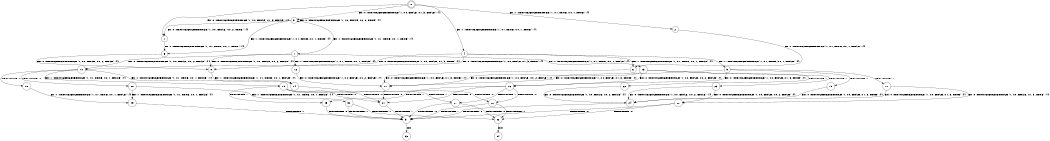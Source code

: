 digraph BCG {
size = "7, 10.5";
center = TRUE;
node [shape = circle];
0 [peripheries = 2];
0 -> 1 [label = "EX !0 !ATOMIC_EXCH_BRANCH (1, +0, FALSE, +1, 3, FALSE) !{}"];
0 -> 2 [label = "EX !1 !ATOMIC_EXCH_BRANCH (1, +1, TRUE, +0, 1, TRUE) !{}"];
0 -> 3 [label = "EX !0 !ATOMIC_EXCH_BRANCH (1, +0, FALSE, +1, 3, FALSE) !{}"];
0 -> 4 [label = "EX !1 !ATOMIC_EXCH_BRANCH (1, +1, TRUE, +0, 1, TRUE) !{}"];
1 -> 5 [label = "EX !1 !ATOMIC_EXCH_BRANCH (1, +1, TRUE, +0, 1, TRUE) !{}"];
2 -> 6 [label = "EX !1 !ATOMIC_EXCH_BRANCH (1, +1, TRUE, +0, 1, FALSE) !{}"];
3 -> 1 [label = "EX !0 !ATOMIC_EXCH_BRANCH (1, +0, FALSE, +0, 2, TRUE) !{}"];
3 -> 5 [label = "EX !1 !ATOMIC_EXCH_BRANCH (1, +1, TRUE, +0, 1, TRUE) !{}"];
3 -> 3 [label = "EX !0 !ATOMIC_EXCH_BRANCH (1, +0, FALSE, +0, 2, TRUE) !{}"];
3 -> 7 [label = "EX !1 !ATOMIC_EXCH_BRANCH (1, +1, TRUE, +0, 1, TRUE) !{}"];
4 -> 6 [label = "EX !1 !ATOMIC_EXCH_BRANCH (1, +1, TRUE, +0, 1, FALSE) !{}"];
4 -> 8 [label = "EX !0 !ATOMIC_EXCH_BRANCH (1, +0, FALSE, +1, 3, TRUE) !{}"];
4 -> 9 [label = "EX !1 !ATOMIC_EXCH_BRANCH (1, +1, TRUE, +0, 1, FALSE) !{}"];
4 -> 10 [label = "EX !0 !ATOMIC_EXCH_BRANCH (1, +0, FALSE, +1, 3, TRUE) !{}"];
5 -> 8 [label = "EX !0 !ATOMIC_EXCH_BRANCH (1, +0, FALSE, +0, 2, FALSE) !{}"];
6 -> 11 [label = "EX !0 !ATOMIC_EXCH_BRANCH (1, +0, FALSE, +1, 3, TRUE) !{}"];
7 -> 8 [label = "EX !0 !ATOMIC_EXCH_BRANCH (1, +0, FALSE, +0, 2, FALSE) !{}"];
7 -> 12 [label = "EX !1 !ATOMIC_EXCH_BRANCH (1, +1, TRUE, +0, 1, FALSE) !{}"];
7 -> 10 [label = "EX !0 !ATOMIC_EXCH_BRANCH (1, +0, FALSE, +0, 2, FALSE) !{}"];
7 -> 13 [label = "EX !1 !ATOMIC_EXCH_BRANCH (1, +1, TRUE, +0, 1, FALSE) !{}"];
8 -> 14 [label = "EX !1 !ATOMIC_EXCH_BRANCH (1, +1, TRUE, +0, 1, FALSE) !{}"];
9 -> 11 [label = "EX !0 !ATOMIC_EXCH_BRANCH (1, +0, FALSE, +1, 3, TRUE) !{}"];
9 -> 15 [label = "TERMINATE !1"];
9 -> 16 [label = "EX !0 !ATOMIC_EXCH_BRANCH (1, +0, FALSE, +1, 3, TRUE) !{}"];
9 -> 17 [label = "TERMINATE !1"];
10 -> 14 [label = "EX !1 !ATOMIC_EXCH_BRANCH (1, +1, TRUE, +0, 1, FALSE) !{}"];
10 -> 18 [label = "TERMINATE !0"];
10 -> 19 [label = "EX !1 !ATOMIC_EXCH_BRANCH (1, +1, TRUE, +0, 1, FALSE) !{}"];
10 -> 20 [label = "TERMINATE !0"];
11 -> 21 [label = "TERMINATE !0"];
12 -> 11 [label = "EX !0 !ATOMIC_EXCH_BRANCH (1, +0, FALSE, +0, 2, FALSE) !{}"];
13 -> 11 [label = "EX !0 !ATOMIC_EXCH_BRANCH (1, +0, FALSE, +0, 2, FALSE) !{}"];
13 -> 22 [label = "TERMINATE !1"];
13 -> 16 [label = "EX !0 !ATOMIC_EXCH_BRANCH (1, +0, FALSE, +0, 2, FALSE) !{}"];
13 -> 23 [label = "TERMINATE !1"];
14 -> 21 [label = "TERMINATE !0"];
15 -> 24 [label = "EX !0 !ATOMIC_EXCH_BRANCH (1, +0, FALSE, +1, 3, TRUE) !{}"];
16 -> 21 [label = "TERMINATE !0"];
16 -> 25 [label = "TERMINATE !1"];
16 -> 26 [label = "TERMINATE !0"];
16 -> 27 [label = "TERMINATE !1"];
17 -> 24 [label = "EX !0 !ATOMIC_EXCH_BRANCH (1, +0, FALSE, +1, 3, TRUE) !{}"];
17 -> 28 [label = "EX !0 !ATOMIC_EXCH_BRANCH (1, +0, FALSE, +1, 3, TRUE) !{}"];
18 -> 29 [label = "EX !1 !ATOMIC_EXCH_BRANCH (1, +1, TRUE, +0, 1, FALSE) !{}"];
19 -> 21 [label = "TERMINATE !0"];
19 -> 25 [label = "TERMINATE !1"];
19 -> 26 [label = "TERMINATE !0"];
19 -> 27 [label = "TERMINATE !1"];
20 -> 29 [label = "EX !1 !ATOMIC_EXCH_BRANCH (1, +1, TRUE, +0, 1, FALSE) !{}"];
20 -> 30 [label = "EX !1 !ATOMIC_EXCH_BRANCH (1, +1, TRUE, +0, 1, FALSE) !{}"];
21 -> 31 [label = "TERMINATE !1"];
22 -> 24 [label = "EX !0 !ATOMIC_EXCH_BRANCH (1, +0, FALSE, +0, 2, FALSE) !{}"];
23 -> 24 [label = "EX !0 !ATOMIC_EXCH_BRANCH (1, +0, FALSE, +0, 2, FALSE) !{}"];
23 -> 28 [label = "EX !0 !ATOMIC_EXCH_BRANCH (1, +0, FALSE, +0, 2, FALSE) !{}"];
24 -> 31 [label = "TERMINATE !0"];
25 -> 31 [label = "TERMINATE !0"];
26 -> 31 [label = "TERMINATE !1"];
26 -> 32 [label = "TERMINATE !1"];
27 -> 31 [label = "TERMINATE !0"];
27 -> 32 [label = "TERMINATE !0"];
28 -> 31 [label = "TERMINATE !0"];
28 -> 32 [label = "TERMINATE !0"];
29 -> 31 [label = "TERMINATE !1"];
30 -> 31 [label = "TERMINATE !1"];
30 -> 32 [label = "TERMINATE !1"];
31 -> 33 [label = "exit"];
32 -> 34 [label = "exit"];
}
